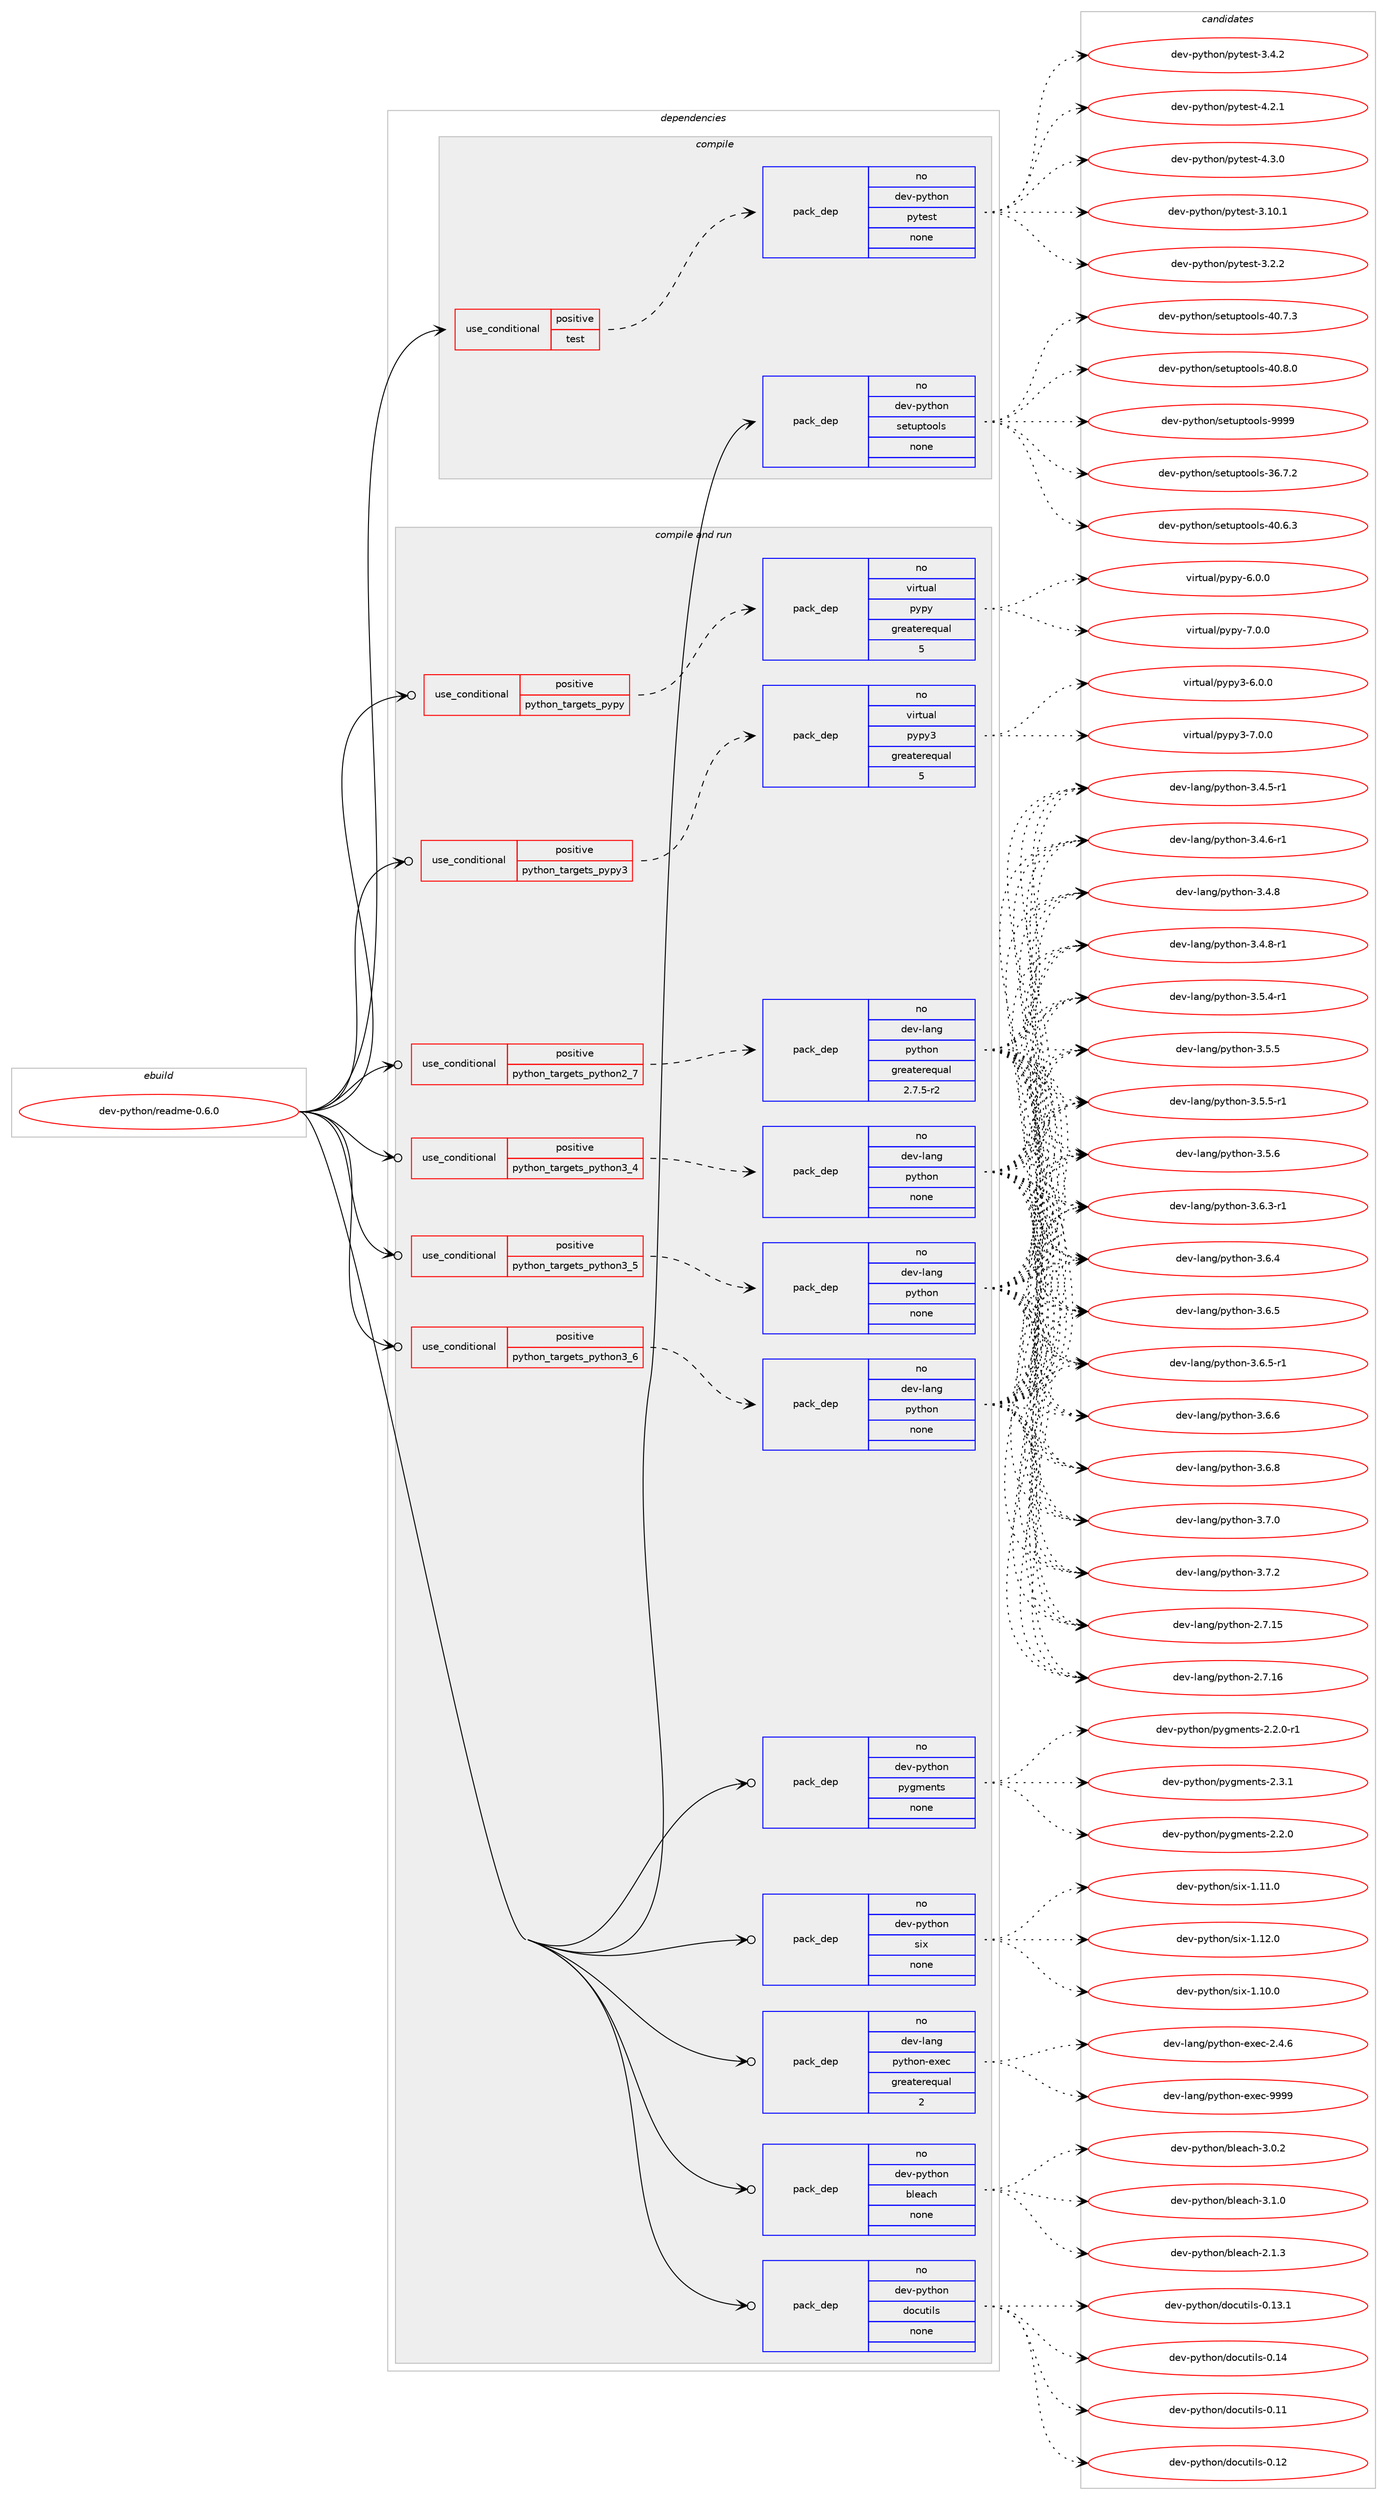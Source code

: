 digraph prolog {

# *************
# Graph options
# *************

newrank=true;
concentrate=true;
compound=true;
graph [rankdir=LR,fontname=Helvetica,fontsize=10,ranksep=1.5];#, ranksep=2.5, nodesep=0.2];
edge  [arrowhead=vee];
node  [fontname=Helvetica,fontsize=10];

# **********
# The ebuild
# **********

subgraph cluster_leftcol {
color=gray;
rank=same;
label=<<i>ebuild</i>>;
id [label="dev-python/readme-0.6.0", color=red, width=4, href="../dev-python/readme-0.6.0.svg"];
}

# ****************
# The dependencies
# ****************

subgraph cluster_midcol {
color=gray;
label=<<i>dependencies</i>>;
subgraph cluster_compile {
fillcolor="#eeeeee";
style=filled;
label=<<i>compile</i>>;
subgraph cond383590 {
dependency1438366 [label=<<TABLE BORDER="0" CELLBORDER="1" CELLSPACING="0" CELLPADDING="4"><TR><TD ROWSPAN="3" CELLPADDING="10">use_conditional</TD></TR><TR><TD>positive</TD></TR><TR><TD>test</TD></TR></TABLE>>, shape=none, color=red];
subgraph pack1031416 {
dependency1438367 [label=<<TABLE BORDER="0" CELLBORDER="1" CELLSPACING="0" CELLPADDING="4" WIDTH="220"><TR><TD ROWSPAN="6" CELLPADDING="30">pack_dep</TD></TR><TR><TD WIDTH="110">no</TD></TR><TR><TD>dev-python</TD></TR><TR><TD>pytest</TD></TR><TR><TD>none</TD></TR><TR><TD></TD></TR></TABLE>>, shape=none, color=blue];
}
dependency1438366:e -> dependency1438367:w [weight=20,style="dashed",arrowhead="vee"];
}
id:e -> dependency1438366:w [weight=20,style="solid",arrowhead="vee"];
subgraph pack1031417 {
dependency1438368 [label=<<TABLE BORDER="0" CELLBORDER="1" CELLSPACING="0" CELLPADDING="4" WIDTH="220"><TR><TD ROWSPAN="6" CELLPADDING="30">pack_dep</TD></TR><TR><TD WIDTH="110">no</TD></TR><TR><TD>dev-python</TD></TR><TR><TD>setuptools</TD></TR><TR><TD>none</TD></TR><TR><TD></TD></TR></TABLE>>, shape=none, color=blue];
}
id:e -> dependency1438368:w [weight=20,style="solid",arrowhead="vee"];
}
subgraph cluster_compileandrun {
fillcolor="#eeeeee";
style=filled;
label=<<i>compile and run</i>>;
subgraph cond383591 {
dependency1438369 [label=<<TABLE BORDER="0" CELLBORDER="1" CELLSPACING="0" CELLPADDING="4"><TR><TD ROWSPAN="3" CELLPADDING="10">use_conditional</TD></TR><TR><TD>positive</TD></TR><TR><TD>python_targets_pypy</TD></TR></TABLE>>, shape=none, color=red];
subgraph pack1031418 {
dependency1438370 [label=<<TABLE BORDER="0" CELLBORDER="1" CELLSPACING="0" CELLPADDING="4" WIDTH="220"><TR><TD ROWSPAN="6" CELLPADDING="30">pack_dep</TD></TR><TR><TD WIDTH="110">no</TD></TR><TR><TD>virtual</TD></TR><TR><TD>pypy</TD></TR><TR><TD>greaterequal</TD></TR><TR><TD>5</TD></TR></TABLE>>, shape=none, color=blue];
}
dependency1438369:e -> dependency1438370:w [weight=20,style="dashed",arrowhead="vee"];
}
id:e -> dependency1438369:w [weight=20,style="solid",arrowhead="odotvee"];
subgraph cond383592 {
dependency1438371 [label=<<TABLE BORDER="0" CELLBORDER="1" CELLSPACING="0" CELLPADDING="4"><TR><TD ROWSPAN="3" CELLPADDING="10">use_conditional</TD></TR><TR><TD>positive</TD></TR><TR><TD>python_targets_pypy3</TD></TR></TABLE>>, shape=none, color=red];
subgraph pack1031419 {
dependency1438372 [label=<<TABLE BORDER="0" CELLBORDER="1" CELLSPACING="0" CELLPADDING="4" WIDTH="220"><TR><TD ROWSPAN="6" CELLPADDING="30">pack_dep</TD></TR><TR><TD WIDTH="110">no</TD></TR><TR><TD>virtual</TD></TR><TR><TD>pypy3</TD></TR><TR><TD>greaterequal</TD></TR><TR><TD>5</TD></TR></TABLE>>, shape=none, color=blue];
}
dependency1438371:e -> dependency1438372:w [weight=20,style="dashed",arrowhead="vee"];
}
id:e -> dependency1438371:w [weight=20,style="solid",arrowhead="odotvee"];
subgraph cond383593 {
dependency1438373 [label=<<TABLE BORDER="0" CELLBORDER="1" CELLSPACING="0" CELLPADDING="4"><TR><TD ROWSPAN="3" CELLPADDING="10">use_conditional</TD></TR><TR><TD>positive</TD></TR><TR><TD>python_targets_python2_7</TD></TR></TABLE>>, shape=none, color=red];
subgraph pack1031420 {
dependency1438374 [label=<<TABLE BORDER="0" CELLBORDER="1" CELLSPACING="0" CELLPADDING="4" WIDTH="220"><TR><TD ROWSPAN="6" CELLPADDING="30">pack_dep</TD></TR><TR><TD WIDTH="110">no</TD></TR><TR><TD>dev-lang</TD></TR><TR><TD>python</TD></TR><TR><TD>greaterequal</TD></TR><TR><TD>2.7.5-r2</TD></TR></TABLE>>, shape=none, color=blue];
}
dependency1438373:e -> dependency1438374:w [weight=20,style="dashed",arrowhead="vee"];
}
id:e -> dependency1438373:w [weight=20,style="solid",arrowhead="odotvee"];
subgraph cond383594 {
dependency1438375 [label=<<TABLE BORDER="0" CELLBORDER="1" CELLSPACING="0" CELLPADDING="4"><TR><TD ROWSPAN="3" CELLPADDING="10">use_conditional</TD></TR><TR><TD>positive</TD></TR><TR><TD>python_targets_python3_4</TD></TR></TABLE>>, shape=none, color=red];
subgraph pack1031421 {
dependency1438376 [label=<<TABLE BORDER="0" CELLBORDER="1" CELLSPACING="0" CELLPADDING="4" WIDTH="220"><TR><TD ROWSPAN="6" CELLPADDING="30">pack_dep</TD></TR><TR><TD WIDTH="110">no</TD></TR><TR><TD>dev-lang</TD></TR><TR><TD>python</TD></TR><TR><TD>none</TD></TR><TR><TD></TD></TR></TABLE>>, shape=none, color=blue];
}
dependency1438375:e -> dependency1438376:w [weight=20,style="dashed",arrowhead="vee"];
}
id:e -> dependency1438375:w [weight=20,style="solid",arrowhead="odotvee"];
subgraph cond383595 {
dependency1438377 [label=<<TABLE BORDER="0" CELLBORDER="1" CELLSPACING="0" CELLPADDING="4"><TR><TD ROWSPAN="3" CELLPADDING="10">use_conditional</TD></TR><TR><TD>positive</TD></TR><TR><TD>python_targets_python3_5</TD></TR></TABLE>>, shape=none, color=red];
subgraph pack1031422 {
dependency1438378 [label=<<TABLE BORDER="0" CELLBORDER="1" CELLSPACING="0" CELLPADDING="4" WIDTH="220"><TR><TD ROWSPAN="6" CELLPADDING="30">pack_dep</TD></TR><TR><TD WIDTH="110">no</TD></TR><TR><TD>dev-lang</TD></TR><TR><TD>python</TD></TR><TR><TD>none</TD></TR><TR><TD></TD></TR></TABLE>>, shape=none, color=blue];
}
dependency1438377:e -> dependency1438378:w [weight=20,style="dashed",arrowhead="vee"];
}
id:e -> dependency1438377:w [weight=20,style="solid",arrowhead="odotvee"];
subgraph cond383596 {
dependency1438379 [label=<<TABLE BORDER="0" CELLBORDER="1" CELLSPACING="0" CELLPADDING="4"><TR><TD ROWSPAN="3" CELLPADDING="10">use_conditional</TD></TR><TR><TD>positive</TD></TR><TR><TD>python_targets_python3_6</TD></TR></TABLE>>, shape=none, color=red];
subgraph pack1031423 {
dependency1438380 [label=<<TABLE BORDER="0" CELLBORDER="1" CELLSPACING="0" CELLPADDING="4" WIDTH="220"><TR><TD ROWSPAN="6" CELLPADDING="30">pack_dep</TD></TR><TR><TD WIDTH="110">no</TD></TR><TR><TD>dev-lang</TD></TR><TR><TD>python</TD></TR><TR><TD>none</TD></TR><TR><TD></TD></TR></TABLE>>, shape=none, color=blue];
}
dependency1438379:e -> dependency1438380:w [weight=20,style="dashed",arrowhead="vee"];
}
id:e -> dependency1438379:w [weight=20,style="solid",arrowhead="odotvee"];
subgraph pack1031424 {
dependency1438381 [label=<<TABLE BORDER="0" CELLBORDER="1" CELLSPACING="0" CELLPADDING="4" WIDTH="220"><TR><TD ROWSPAN="6" CELLPADDING="30">pack_dep</TD></TR><TR><TD WIDTH="110">no</TD></TR><TR><TD>dev-lang</TD></TR><TR><TD>python-exec</TD></TR><TR><TD>greaterequal</TD></TR><TR><TD>2</TD></TR></TABLE>>, shape=none, color=blue];
}
id:e -> dependency1438381:w [weight=20,style="solid",arrowhead="odotvee"];
subgraph pack1031425 {
dependency1438382 [label=<<TABLE BORDER="0" CELLBORDER="1" CELLSPACING="0" CELLPADDING="4" WIDTH="220"><TR><TD ROWSPAN="6" CELLPADDING="30">pack_dep</TD></TR><TR><TD WIDTH="110">no</TD></TR><TR><TD>dev-python</TD></TR><TR><TD>bleach</TD></TR><TR><TD>none</TD></TR><TR><TD></TD></TR></TABLE>>, shape=none, color=blue];
}
id:e -> dependency1438382:w [weight=20,style="solid",arrowhead="odotvee"];
subgraph pack1031426 {
dependency1438383 [label=<<TABLE BORDER="0" CELLBORDER="1" CELLSPACING="0" CELLPADDING="4" WIDTH="220"><TR><TD ROWSPAN="6" CELLPADDING="30">pack_dep</TD></TR><TR><TD WIDTH="110">no</TD></TR><TR><TD>dev-python</TD></TR><TR><TD>docutils</TD></TR><TR><TD>none</TD></TR><TR><TD></TD></TR></TABLE>>, shape=none, color=blue];
}
id:e -> dependency1438383:w [weight=20,style="solid",arrowhead="odotvee"];
subgraph pack1031427 {
dependency1438384 [label=<<TABLE BORDER="0" CELLBORDER="1" CELLSPACING="0" CELLPADDING="4" WIDTH="220"><TR><TD ROWSPAN="6" CELLPADDING="30">pack_dep</TD></TR><TR><TD WIDTH="110">no</TD></TR><TR><TD>dev-python</TD></TR><TR><TD>pygments</TD></TR><TR><TD>none</TD></TR><TR><TD></TD></TR></TABLE>>, shape=none, color=blue];
}
id:e -> dependency1438384:w [weight=20,style="solid",arrowhead="odotvee"];
subgraph pack1031428 {
dependency1438385 [label=<<TABLE BORDER="0" CELLBORDER="1" CELLSPACING="0" CELLPADDING="4" WIDTH="220"><TR><TD ROWSPAN="6" CELLPADDING="30">pack_dep</TD></TR><TR><TD WIDTH="110">no</TD></TR><TR><TD>dev-python</TD></TR><TR><TD>six</TD></TR><TR><TD>none</TD></TR><TR><TD></TD></TR></TABLE>>, shape=none, color=blue];
}
id:e -> dependency1438385:w [weight=20,style="solid",arrowhead="odotvee"];
}
subgraph cluster_run {
fillcolor="#eeeeee";
style=filled;
label=<<i>run</i>>;
}
}

# **************
# The candidates
# **************

subgraph cluster_choices {
rank=same;
color=gray;
label=<<i>candidates</i>>;

subgraph choice1031416 {
color=black;
nodesep=1;
choice100101118451121211161041111104711212111610111511645514649484649 [label="dev-python/pytest-3.10.1", color=red, width=4,href="../dev-python/pytest-3.10.1.svg"];
choice1001011184511212111610411111047112121116101115116455146504650 [label="dev-python/pytest-3.2.2", color=red, width=4,href="../dev-python/pytest-3.2.2.svg"];
choice1001011184511212111610411111047112121116101115116455146524650 [label="dev-python/pytest-3.4.2", color=red, width=4,href="../dev-python/pytest-3.4.2.svg"];
choice1001011184511212111610411111047112121116101115116455246504649 [label="dev-python/pytest-4.2.1", color=red, width=4,href="../dev-python/pytest-4.2.1.svg"];
choice1001011184511212111610411111047112121116101115116455246514648 [label="dev-python/pytest-4.3.0", color=red, width=4,href="../dev-python/pytest-4.3.0.svg"];
dependency1438367:e -> choice100101118451121211161041111104711212111610111511645514649484649:w [style=dotted,weight="100"];
dependency1438367:e -> choice1001011184511212111610411111047112121116101115116455146504650:w [style=dotted,weight="100"];
dependency1438367:e -> choice1001011184511212111610411111047112121116101115116455146524650:w [style=dotted,weight="100"];
dependency1438367:e -> choice1001011184511212111610411111047112121116101115116455246504649:w [style=dotted,weight="100"];
dependency1438367:e -> choice1001011184511212111610411111047112121116101115116455246514648:w [style=dotted,weight="100"];
}
subgraph choice1031417 {
color=black;
nodesep=1;
choice100101118451121211161041111104711510111611711211611111110811545515446554650 [label="dev-python/setuptools-36.7.2", color=red, width=4,href="../dev-python/setuptools-36.7.2.svg"];
choice100101118451121211161041111104711510111611711211611111110811545524846544651 [label="dev-python/setuptools-40.6.3", color=red, width=4,href="../dev-python/setuptools-40.6.3.svg"];
choice100101118451121211161041111104711510111611711211611111110811545524846554651 [label="dev-python/setuptools-40.7.3", color=red, width=4,href="../dev-python/setuptools-40.7.3.svg"];
choice100101118451121211161041111104711510111611711211611111110811545524846564648 [label="dev-python/setuptools-40.8.0", color=red, width=4,href="../dev-python/setuptools-40.8.0.svg"];
choice10010111845112121116104111110471151011161171121161111111081154557575757 [label="dev-python/setuptools-9999", color=red, width=4,href="../dev-python/setuptools-9999.svg"];
dependency1438368:e -> choice100101118451121211161041111104711510111611711211611111110811545515446554650:w [style=dotted,weight="100"];
dependency1438368:e -> choice100101118451121211161041111104711510111611711211611111110811545524846544651:w [style=dotted,weight="100"];
dependency1438368:e -> choice100101118451121211161041111104711510111611711211611111110811545524846554651:w [style=dotted,weight="100"];
dependency1438368:e -> choice100101118451121211161041111104711510111611711211611111110811545524846564648:w [style=dotted,weight="100"];
dependency1438368:e -> choice10010111845112121116104111110471151011161171121161111111081154557575757:w [style=dotted,weight="100"];
}
subgraph choice1031418 {
color=black;
nodesep=1;
choice1181051141161179710847112121112121455446484648 [label="virtual/pypy-6.0.0", color=red, width=4,href="../virtual/pypy-6.0.0.svg"];
choice1181051141161179710847112121112121455546484648 [label="virtual/pypy-7.0.0", color=red, width=4,href="../virtual/pypy-7.0.0.svg"];
dependency1438370:e -> choice1181051141161179710847112121112121455446484648:w [style=dotted,weight="100"];
dependency1438370:e -> choice1181051141161179710847112121112121455546484648:w [style=dotted,weight="100"];
}
subgraph choice1031419 {
color=black;
nodesep=1;
choice118105114116117971084711212111212151455446484648 [label="virtual/pypy3-6.0.0", color=red, width=4,href="../virtual/pypy3-6.0.0.svg"];
choice118105114116117971084711212111212151455546484648 [label="virtual/pypy3-7.0.0", color=red, width=4,href="../virtual/pypy3-7.0.0.svg"];
dependency1438372:e -> choice118105114116117971084711212111212151455446484648:w [style=dotted,weight="100"];
dependency1438372:e -> choice118105114116117971084711212111212151455546484648:w [style=dotted,weight="100"];
}
subgraph choice1031420 {
color=black;
nodesep=1;
choice10010111845108971101034711212111610411111045504655464953 [label="dev-lang/python-2.7.15", color=red, width=4,href="../dev-lang/python-2.7.15.svg"];
choice10010111845108971101034711212111610411111045504655464954 [label="dev-lang/python-2.7.16", color=red, width=4,href="../dev-lang/python-2.7.16.svg"];
choice1001011184510897110103471121211161041111104551465246534511449 [label="dev-lang/python-3.4.5-r1", color=red, width=4,href="../dev-lang/python-3.4.5-r1.svg"];
choice1001011184510897110103471121211161041111104551465246544511449 [label="dev-lang/python-3.4.6-r1", color=red, width=4,href="../dev-lang/python-3.4.6-r1.svg"];
choice100101118451089711010347112121116104111110455146524656 [label="dev-lang/python-3.4.8", color=red, width=4,href="../dev-lang/python-3.4.8.svg"];
choice1001011184510897110103471121211161041111104551465246564511449 [label="dev-lang/python-3.4.8-r1", color=red, width=4,href="../dev-lang/python-3.4.8-r1.svg"];
choice1001011184510897110103471121211161041111104551465346524511449 [label="dev-lang/python-3.5.4-r1", color=red, width=4,href="../dev-lang/python-3.5.4-r1.svg"];
choice100101118451089711010347112121116104111110455146534653 [label="dev-lang/python-3.5.5", color=red, width=4,href="../dev-lang/python-3.5.5.svg"];
choice1001011184510897110103471121211161041111104551465346534511449 [label="dev-lang/python-3.5.5-r1", color=red, width=4,href="../dev-lang/python-3.5.5-r1.svg"];
choice100101118451089711010347112121116104111110455146534654 [label="dev-lang/python-3.5.6", color=red, width=4,href="../dev-lang/python-3.5.6.svg"];
choice1001011184510897110103471121211161041111104551465446514511449 [label="dev-lang/python-3.6.3-r1", color=red, width=4,href="../dev-lang/python-3.6.3-r1.svg"];
choice100101118451089711010347112121116104111110455146544652 [label="dev-lang/python-3.6.4", color=red, width=4,href="../dev-lang/python-3.6.4.svg"];
choice100101118451089711010347112121116104111110455146544653 [label="dev-lang/python-3.6.5", color=red, width=4,href="../dev-lang/python-3.6.5.svg"];
choice1001011184510897110103471121211161041111104551465446534511449 [label="dev-lang/python-3.6.5-r1", color=red, width=4,href="../dev-lang/python-3.6.5-r1.svg"];
choice100101118451089711010347112121116104111110455146544654 [label="dev-lang/python-3.6.6", color=red, width=4,href="../dev-lang/python-3.6.6.svg"];
choice100101118451089711010347112121116104111110455146544656 [label="dev-lang/python-3.6.8", color=red, width=4,href="../dev-lang/python-3.6.8.svg"];
choice100101118451089711010347112121116104111110455146554648 [label="dev-lang/python-3.7.0", color=red, width=4,href="../dev-lang/python-3.7.0.svg"];
choice100101118451089711010347112121116104111110455146554650 [label="dev-lang/python-3.7.2", color=red, width=4,href="../dev-lang/python-3.7.2.svg"];
dependency1438374:e -> choice10010111845108971101034711212111610411111045504655464953:w [style=dotted,weight="100"];
dependency1438374:e -> choice10010111845108971101034711212111610411111045504655464954:w [style=dotted,weight="100"];
dependency1438374:e -> choice1001011184510897110103471121211161041111104551465246534511449:w [style=dotted,weight="100"];
dependency1438374:e -> choice1001011184510897110103471121211161041111104551465246544511449:w [style=dotted,weight="100"];
dependency1438374:e -> choice100101118451089711010347112121116104111110455146524656:w [style=dotted,weight="100"];
dependency1438374:e -> choice1001011184510897110103471121211161041111104551465246564511449:w [style=dotted,weight="100"];
dependency1438374:e -> choice1001011184510897110103471121211161041111104551465346524511449:w [style=dotted,weight="100"];
dependency1438374:e -> choice100101118451089711010347112121116104111110455146534653:w [style=dotted,weight="100"];
dependency1438374:e -> choice1001011184510897110103471121211161041111104551465346534511449:w [style=dotted,weight="100"];
dependency1438374:e -> choice100101118451089711010347112121116104111110455146534654:w [style=dotted,weight="100"];
dependency1438374:e -> choice1001011184510897110103471121211161041111104551465446514511449:w [style=dotted,weight="100"];
dependency1438374:e -> choice100101118451089711010347112121116104111110455146544652:w [style=dotted,weight="100"];
dependency1438374:e -> choice100101118451089711010347112121116104111110455146544653:w [style=dotted,weight="100"];
dependency1438374:e -> choice1001011184510897110103471121211161041111104551465446534511449:w [style=dotted,weight="100"];
dependency1438374:e -> choice100101118451089711010347112121116104111110455146544654:w [style=dotted,weight="100"];
dependency1438374:e -> choice100101118451089711010347112121116104111110455146544656:w [style=dotted,weight="100"];
dependency1438374:e -> choice100101118451089711010347112121116104111110455146554648:w [style=dotted,weight="100"];
dependency1438374:e -> choice100101118451089711010347112121116104111110455146554650:w [style=dotted,weight="100"];
}
subgraph choice1031421 {
color=black;
nodesep=1;
choice10010111845108971101034711212111610411111045504655464953 [label="dev-lang/python-2.7.15", color=red, width=4,href="../dev-lang/python-2.7.15.svg"];
choice10010111845108971101034711212111610411111045504655464954 [label="dev-lang/python-2.7.16", color=red, width=4,href="../dev-lang/python-2.7.16.svg"];
choice1001011184510897110103471121211161041111104551465246534511449 [label="dev-lang/python-3.4.5-r1", color=red, width=4,href="../dev-lang/python-3.4.5-r1.svg"];
choice1001011184510897110103471121211161041111104551465246544511449 [label="dev-lang/python-3.4.6-r1", color=red, width=4,href="../dev-lang/python-3.4.6-r1.svg"];
choice100101118451089711010347112121116104111110455146524656 [label="dev-lang/python-3.4.8", color=red, width=4,href="../dev-lang/python-3.4.8.svg"];
choice1001011184510897110103471121211161041111104551465246564511449 [label="dev-lang/python-3.4.8-r1", color=red, width=4,href="../dev-lang/python-3.4.8-r1.svg"];
choice1001011184510897110103471121211161041111104551465346524511449 [label="dev-lang/python-3.5.4-r1", color=red, width=4,href="../dev-lang/python-3.5.4-r1.svg"];
choice100101118451089711010347112121116104111110455146534653 [label="dev-lang/python-3.5.5", color=red, width=4,href="../dev-lang/python-3.5.5.svg"];
choice1001011184510897110103471121211161041111104551465346534511449 [label="dev-lang/python-3.5.5-r1", color=red, width=4,href="../dev-lang/python-3.5.5-r1.svg"];
choice100101118451089711010347112121116104111110455146534654 [label="dev-lang/python-3.5.6", color=red, width=4,href="../dev-lang/python-3.5.6.svg"];
choice1001011184510897110103471121211161041111104551465446514511449 [label="dev-lang/python-3.6.3-r1", color=red, width=4,href="../dev-lang/python-3.6.3-r1.svg"];
choice100101118451089711010347112121116104111110455146544652 [label="dev-lang/python-3.6.4", color=red, width=4,href="../dev-lang/python-3.6.4.svg"];
choice100101118451089711010347112121116104111110455146544653 [label="dev-lang/python-3.6.5", color=red, width=4,href="../dev-lang/python-3.6.5.svg"];
choice1001011184510897110103471121211161041111104551465446534511449 [label="dev-lang/python-3.6.5-r1", color=red, width=4,href="../dev-lang/python-3.6.5-r1.svg"];
choice100101118451089711010347112121116104111110455146544654 [label="dev-lang/python-3.6.6", color=red, width=4,href="../dev-lang/python-3.6.6.svg"];
choice100101118451089711010347112121116104111110455146544656 [label="dev-lang/python-3.6.8", color=red, width=4,href="../dev-lang/python-3.6.8.svg"];
choice100101118451089711010347112121116104111110455146554648 [label="dev-lang/python-3.7.0", color=red, width=4,href="../dev-lang/python-3.7.0.svg"];
choice100101118451089711010347112121116104111110455146554650 [label="dev-lang/python-3.7.2", color=red, width=4,href="../dev-lang/python-3.7.2.svg"];
dependency1438376:e -> choice10010111845108971101034711212111610411111045504655464953:w [style=dotted,weight="100"];
dependency1438376:e -> choice10010111845108971101034711212111610411111045504655464954:w [style=dotted,weight="100"];
dependency1438376:e -> choice1001011184510897110103471121211161041111104551465246534511449:w [style=dotted,weight="100"];
dependency1438376:e -> choice1001011184510897110103471121211161041111104551465246544511449:w [style=dotted,weight="100"];
dependency1438376:e -> choice100101118451089711010347112121116104111110455146524656:w [style=dotted,weight="100"];
dependency1438376:e -> choice1001011184510897110103471121211161041111104551465246564511449:w [style=dotted,weight="100"];
dependency1438376:e -> choice1001011184510897110103471121211161041111104551465346524511449:w [style=dotted,weight="100"];
dependency1438376:e -> choice100101118451089711010347112121116104111110455146534653:w [style=dotted,weight="100"];
dependency1438376:e -> choice1001011184510897110103471121211161041111104551465346534511449:w [style=dotted,weight="100"];
dependency1438376:e -> choice100101118451089711010347112121116104111110455146534654:w [style=dotted,weight="100"];
dependency1438376:e -> choice1001011184510897110103471121211161041111104551465446514511449:w [style=dotted,weight="100"];
dependency1438376:e -> choice100101118451089711010347112121116104111110455146544652:w [style=dotted,weight="100"];
dependency1438376:e -> choice100101118451089711010347112121116104111110455146544653:w [style=dotted,weight="100"];
dependency1438376:e -> choice1001011184510897110103471121211161041111104551465446534511449:w [style=dotted,weight="100"];
dependency1438376:e -> choice100101118451089711010347112121116104111110455146544654:w [style=dotted,weight="100"];
dependency1438376:e -> choice100101118451089711010347112121116104111110455146544656:w [style=dotted,weight="100"];
dependency1438376:e -> choice100101118451089711010347112121116104111110455146554648:w [style=dotted,weight="100"];
dependency1438376:e -> choice100101118451089711010347112121116104111110455146554650:w [style=dotted,weight="100"];
}
subgraph choice1031422 {
color=black;
nodesep=1;
choice10010111845108971101034711212111610411111045504655464953 [label="dev-lang/python-2.7.15", color=red, width=4,href="../dev-lang/python-2.7.15.svg"];
choice10010111845108971101034711212111610411111045504655464954 [label="dev-lang/python-2.7.16", color=red, width=4,href="../dev-lang/python-2.7.16.svg"];
choice1001011184510897110103471121211161041111104551465246534511449 [label="dev-lang/python-3.4.5-r1", color=red, width=4,href="../dev-lang/python-3.4.5-r1.svg"];
choice1001011184510897110103471121211161041111104551465246544511449 [label="dev-lang/python-3.4.6-r1", color=red, width=4,href="../dev-lang/python-3.4.6-r1.svg"];
choice100101118451089711010347112121116104111110455146524656 [label="dev-lang/python-3.4.8", color=red, width=4,href="../dev-lang/python-3.4.8.svg"];
choice1001011184510897110103471121211161041111104551465246564511449 [label="dev-lang/python-3.4.8-r1", color=red, width=4,href="../dev-lang/python-3.4.8-r1.svg"];
choice1001011184510897110103471121211161041111104551465346524511449 [label="dev-lang/python-3.5.4-r1", color=red, width=4,href="../dev-lang/python-3.5.4-r1.svg"];
choice100101118451089711010347112121116104111110455146534653 [label="dev-lang/python-3.5.5", color=red, width=4,href="../dev-lang/python-3.5.5.svg"];
choice1001011184510897110103471121211161041111104551465346534511449 [label="dev-lang/python-3.5.5-r1", color=red, width=4,href="../dev-lang/python-3.5.5-r1.svg"];
choice100101118451089711010347112121116104111110455146534654 [label="dev-lang/python-3.5.6", color=red, width=4,href="../dev-lang/python-3.5.6.svg"];
choice1001011184510897110103471121211161041111104551465446514511449 [label="dev-lang/python-3.6.3-r1", color=red, width=4,href="../dev-lang/python-3.6.3-r1.svg"];
choice100101118451089711010347112121116104111110455146544652 [label="dev-lang/python-3.6.4", color=red, width=4,href="../dev-lang/python-3.6.4.svg"];
choice100101118451089711010347112121116104111110455146544653 [label="dev-lang/python-3.6.5", color=red, width=4,href="../dev-lang/python-3.6.5.svg"];
choice1001011184510897110103471121211161041111104551465446534511449 [label="dev-lang/python-3.6.5-r1", color=red, width=4,href="../dev-lang/python-3.6.5-r1.svg"];
choice100101118451089711010347112121116104111110455146544654 [label="dev-lang/python-3.6.6", color=red, width=4,href="../dev-lang/python-3.6.6.svg"];
choice100101118451089711010347112121116104111110455146544656 [label="dev-lang/python-3.6.8", color=red, width=4,href="../dev-lang/python-3.6.8.svg"];
choice100101118451089711010347112121116104111110455146554648 [label="dev-lang/python-3.7.0", color=red, width=4,href="../dev-lang/python-3.7.0.svg"];
choice100101118451089711010347112121116104111110455146554650 [label="dev-lang/python-3.7.2", color=red, width=4,href="../dev-lang/python-3.7.2.svg"];
dependency1438378:e -> choice10010111845108971101034711212111610411111045504655464953:w [style=dotted,weight="100"];
dependency1438378:e -> choice10010111845108971101034711212111610411111045504655464954:w [style=dotted,weight="100"];
dependency1438378:e -> choice1001011184510897110103471121211161041111104551465246534511449:w [style=dotted,weight="100"];
dependency1438378:e -> choice1001011184510897110103471121211161041111104551465246544511449:w [style=dotted,weight="100"];
dependency1438378:e -> choice100101118451089711010347112121116104111110455146524656:w [style=dotted,weight="100"];
dependency1438378:e -> choice1001011184510897110103471121211161041111104551465246564511449:w [style=dotted,weight="100"];
dependency1438378:e -> choice1001011184510897110103471121211161041111104551465346524511449:w [style=dotted,weight="100"];
dependency1438378:e -> choice100101118451089711010347112121116104111110455146534653:w [style=dotted,weight="100"];
dependency1438378:e -> choice1001011184510897110103471121211161041111104551465346534511449:w [style=dotted,weight="100"];
dependency1438378:e -> choice100101118451089711010347112121116104111110455146534654:w [style=dotted,weight="100"];
dependency1438378:e -> choice1001011184510897110103471121211161041111104551465446514511449:w [style=dotted,weight="100"];
dependency1438378:e -> choice100101118451089711010347112121116104111110455146544652:w [style=dotted,weight="100"];
dependency1438378:e -> choice100101118451089711010347112121116104111110455146544653:w [style=dotted,weight="100"];
dependency1438378:e -> choice1001011184510897110103471121211161041111104551465446534511449:w [style=dotted,weight="100"];
dependency1438378:e -> choice100101118451089711010347112121116104111110455146544654:w [style=dotted,weight="100"];
dependency1438378:e -> choice100101118451089711010347112121116104111110455146544656:w [style=dotted,weight="100"];
dependency1438378:e -> choice100101118451089711010347112121116104111110455146554648:w [style=dotted,weight="100"];
dependency1438378:e -> choice100101118451089711010347112121116104111110455146554650:w [style=dotted,weight="100"];
}
subgraph choice1031423 {
color=black;
nodesep=1;
choice10010111845108971101034711212111610411111045504655464953 [label="dev-lang/python-2.7.15", color=red, width=4,href="../dev-lang/python-2.7.15.svg"];
choice10010111845108971101034711212111610411111045504655464954 [label="dev-lang/python-2.7.16", color=red, width=4,href="../dev-lang/python-2.7.16.svg"];
choice1001011184510897110103471121211161041111104551465246534511449 [label="dev-lang/python-3.4.5-r1", color=red, width=4,href="../dev-lang/python-3.4.5-r1.svg"];
choice1001011184510897110103471121211161041111104551465246544511449 [label="dev-lang/python-3.4.6-r1", color=red, width=4,href="../dev-lang/python-3.4.6-r1.svg"];
choice100101118451089711010347112121116104111110455146524656 [label="dev-lang/python-3.4.8", color=red, width=4,href="../dev-lang/python-3.4.8.svg"];
choice1001011184510897110103471121211161041111104551465246564511449 [label="dev-lang/python-3.4.8-r1", color=red, width=4,href="../dev-lang/python-3.4.8-r1.svg"];
choice1001011184510897110103471121211161041111104551465346524511449 [label="dev-lang/python-3.5.4-r1", color=red, width=4,href="../dev-lang/python-3.5.4-r1.svg"];
choice100101118451089711010347112121116104111110455146534653 [label="dev-lang/python-3.5.5", color=red, width=4,href="../dev-lang/python-3.5.5.svg"];
choice1001011184510897110103471121211161041111104551465346534511449 [label="dev-lang/python-3.5.5-r1", color=red, width=4,href="../dev-lang/python-3.5.5-r1.svg"];
choice100101118451089711010347112121116104111110455146534654 [label="dev-lang/python-3.5.6", color=red, width=4,href="../dev-lang/python-3.5.6.svg"];
choice1001011184510897110103471121211161041111104551465446514511449 [label="dev-lang/python-3.6.3-r1", color=red, width=4,href="../dev-lang/python-3.6.3-r1.svg"];
choice100101118451089711010347112121116104111110455146544652 [label="dev-lang/python-3.6.4", color=red, width=4,href="../dev-lang/python-3.6.4.svg"];
choice100101118451089711010347112121116104111110455146544653 [label="dev-lang/python-3.6.5", color=red, width=4,href="../dev-lang/python-3.6.5.svg"];
choice1001011184510897110103471121211161041111104551465446534511449 [label="dev-lang/python-3.6.5-r1", color=red, width=4,href="../dev-lang/python-3.6.5-r1.svg"];
choice100101118451089711010347112121116104111110455146544654 [label="dev-lang/python-3.6.6", color=red, width=4,href="../dev-lang/python-3.6.6.svg"];
choice100101118451089711010347112121116104111110455146544656 [label="dev-lang/python-3.6.8", color=red, width=4,href="../dev-lang/python-3.6.8.svg"];
choice100101118451089711010347112121116104111110455146554648 [label="dev-lang/python-3.7.0", color=red, width=4,href="../dev-lang/python-3.7.0.svg"];
choice100101118451089711010347112121116104111110455146554650 [label="dev-lang/python-3.7.2", color=red, width=4,href="../dev-lang/python-3.7.2.svg"];
dependency1438380:e -> choice10010111845108971101034711212111610411111045504655464953:w [style=dotted,weight="100"];
dependency1438380:e -> choice10010111845108971101034711212111610411111045504655464954:w [style=dotted,weight="100"];
dependency1438380:e -> choice1001011184510897110103471121211161041111104551465246534511449:w [style=dotted,weight="100"];
dependency1438380:e -> choice1001011184510897110103471121211161041111104551465246544511449:w [style=dotted,weight="100"];
dependency1438380:e -> choice100101118451089711010347112121116104111110455146524656:w [style=dotted,weight="100"];
dependency1438380:e -> choice1001011184510897110103471121211161041111104551465246564511449:w [style=dotted,weight="100"];
dependency1438380:e -> choice1001011184510897110103471121211161041111104551465346524511449:w [style=dotted,weight="100"];
dependency1438380:e -> choice100101118451089711010347112121116104111110455146534653:w [style=dotted,weight="100"];
dependency1438380:e -> choice1001011184510897110103471121211161041111104551465346534511449:w [style=dotted,weight="100"];
dependency1438380:e -> choice100101118451089711010347112121116104111110455146534654:w [style=dotted,weight="100"];
dependency1438380:e -> choice1001011184510897110103471121211161041111104551465446514511449:w [style=dotted,weight="100"];
dependency1438380:e -> choice100101118451089711010347112121116104111110455146544652:w [style=dotted,weight="100"];
dependency1438380:e -> choice100101118451089711010347112121116104111110455146544653:w [style=dotted,weight="100"];
dependency1438380:e -> choice1001011184510897110103471121211161041111104551465446534511449:w [style=dotted,weight="100"];
dependency1438380:e -> choice100101118451089711010347112121116104111110455146544654:w [style=dotted,weight="100"];
dependency1438380:e -> choice100101118451089711010347112121116104111110455146544656:w [style=dotted,weight="100"];
dependency1438380:e -> choice100101118451089711010347112121116104111110455146554648:w [style=dotted,weight="100"];
dependency1438380:e -> choice100101118451089711010347112121116104111110455146554650:w [style=dotted,weight="100"];
}
subgraph choice1031424 {
color=black;
nodesep=1;
choice1001011184510897110103471121211161041111104510112010199455046524654 [label="dev-lang/python-exec-2.4.6", color=red, width=4,href="../dev-lang/python-exec-2.4.6.svg"];
choice10010111845108971101034711212111610411111045101120101994557575757 [label="dev-lang/python-exec-9999", color=red, width=4,href="../dev-lang/python-exec-9999.svg"];
dependency1438381:e -> choice1001011184510897110103471121211161041111104510112010199455046524654:w [style=dotted,weight="100"];
dependency1438381:e -> choice10010111845108971101034711212111610411111045101120101994557575757:w [style=dotted,weight="100"];
}
subgraph choice1031425 {
color=black;
nodesep=1;
choice1001011184511212111610411111047981081019799104455046494651 [label="dev-python/bleach-2.1.3", color=red, width=4,href="../dev-python/bleach-2.1.3.svg"];
choice1001011184511212111610411111047981081019799104455146484650 [label="dev-python/bleach-3.0.2", color=red, width=4,href="../dev-python/bleach-3.0.2.svg"];
choice1001011184511212111610411111047981081019799104455146494648 [label="dev-python/bleach-3.1.0", color=red, width=4,href="../dev-python/bleach-3.1.0.svg"];
dependency1438382:e -> choice1001011184511212111610411111047981081019799104455046494651:w [style=dotted,weight="100"];
dependency1438382:e -> choice1001011184511212111610411111047981081019799104455146484650:w [style=dotted,weight="100"];
dependency1438382:e -> choice1001011184511212111610411111047981081019799104455146494648:w [style=dotted,weight="100"];
}
subgraph choice1031426 {
color=black;
nodesep=1;
choice1001011184511212111610411111047100111991171161051081154548464949 [label="dev-python/docutils-0.11", color=red, width=4,href="../dev-python/docutils-0.11.svg"];
choice1001011184511212111610411111047100111991171161051081154548464950 [label="dev-python/docutils-0.12", color=red, width=4,href="../dev-python/docutils-0.12.svg"];
choice10010111845112121116104111110471001119911711610510811545484649514649 [label="dev-python/docutils-0.13.1", color=red, width=4,href="../dev-python/docutils-0.13.1.svg"];
choice1001011184511212111610411111047100111991171161051081154548464952 [label="dev-python/docutils-0.14", color=red, width=4,href="../dev-python/docutils-0.14.svg"];
dependency1438383:e -> choice1001011184511212111610411111047100111991171161051081154548464949:w [style=dotted,weight="100"];
dependency1438383:e -> choice1001011184511212111610411111047100111991171161051081154548464950:w [style=dotted,weight="100"];
dependency1438383:e -> choice10010111845112121116104111110471001119911711610510811545484649514649:w [style=dotted,weight="100"];
dependency1438383:e -> choice1001011184511212111610411111047100111991171161051081154548464952:w [style=dotted,weight="100"];
}
subgraph choice1031427 {
color=black;
nodesep=1;
choice1001011184511212111610411111047112121103109101110116115455046504648 [label="dev-python/pygments-2.2.0", color=red, width=4,href="../dev-python/pygments-2.2.0.svg"];
choice10010111845112121116104111110471121211031091011101161154550465046484511449 [label="dev-python/pygments-2.2.0-r1", color=red, width=4,href="../dev-python/pygments-2.2.0-r1.svg"];
choice1001011184511212111610411111047112121103109101110116115455046514649 [label="dev-python/pygments-2.3.1", color=red, width=4,href="../dev-python/pygments-2.3.1.svg"];
dependency1438384:e -> choice1001011184511212111610411111047112121103109101110116115455046504648:w [style=dotted,weight="100"];
dependency1438384:e -> choice10010111845112121116104111110471121211031091011101161154550465046484511449:w [style=dotted,weight="100"];
dependency1438384:e -> choice1001011184511212111610411111047112121103109101110116115455046514649:w [style=dotted,weight="100"];
}
subgraph choice1031428 {
color=black;
nodesep=1;
choice100101118451121211161041111104711510512045494649484648 [label="dev-python/six-1.10.0", color=red, width=4,href="../dev-python/six-1.10.0.svg"];
choice100101118451121211161041111104711510512045494649494648 [label="dev-python/six-1.11.0", color=red, width=4,href="../dev-python/six-1.11.0.svg"];
choice100101118451121211161041111104711510512045494649504648 [label="dev-python/six-1.12.0", color=red, width=4,href="../dev-python/six-1.12.0.svg"];
dependency1438385:e -> choice100101118451121211161041111104711510512045494649484648:w [style=dotted,weight="100"];
dependency1438385:e -> choice100101118451121211161041111104711510512045494649494648:w [style=dotted,weight="100"];
dependency1438385:e -> choice100101118451121211161041111104711510512045494649504648:w [style=dotted,weight="100"];
}
}

}
